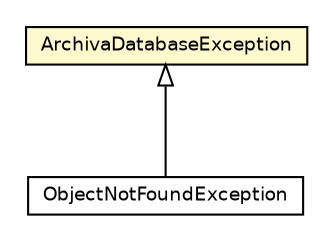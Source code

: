 #!/usr/local/bin/dot
#
# Class diagram 
# Generated by UmlGraph version 4.6 (http://www.spinellis.gr/sw/umlgraph)
#

digraph G {
	edge [fontname="Helvetica",fontsize=10,labelfontname="Helvetica",labelfontsize=10];
	node [fontname="Helvetica",fontsize=10,shape=plaintext];
	// org.apache.maven.archiva.database.ObjectNotFoundException
	c85962 [label=<<table border="0" cellborder="1" cellspacing="0" cellpadding="2" port="p" href="./ObjectNotFoundException.html">
		<tr><td><table border="0" cellspacing="0" cellpadding="1">
			<tr><td> ObjectNotFoundException </td></tr>
		</table></td></tr>
		</table>>, fontname="Helvetica", fontcolor="black", fontsize=9.0];
	// org.apache.maven.archiva.database.ArchivaDatabaseException
	c85966 [label=<<table border="0" cellborder="1" cellspacing="0" cellpadding="2" port="p" bgcolor="lemonChiffon" href="./ArchivaDatabaseException.html">
		<tr><td><table border="0" cellspacing="0" cellpadding="1">
			<tr><td> ArchivaDatabaseException </td></tr>
		</table></td></tr>
		</table>>, fontname="Helvetica", fontcolor="black", fontsize=9.0];
	//org.apache.maven.archiva.database.ObjectNotFoundException extends org.apache.maven.archiva.database.ArchivaDatabaseException
	c85966:p -> c85962:p [dir=back,arrowtail=empty];
}

